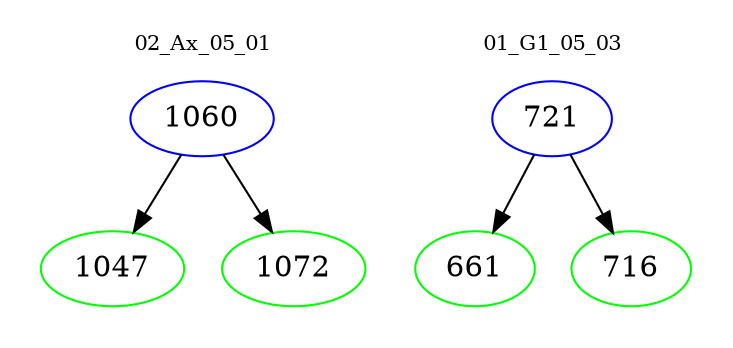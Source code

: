 digraph{
subgraph cluster_0 {
color = white
label = "02_Ax_05_01";
fontsize=10;
T0_1060 [label="1060", color="blue"]
T0_1060 -> T0_1047 [color="black"]
T0_1047 [label="1047", color="green"]
T0_1060 -> T0_1072 [color="black"]
T0_1072 [label="1072", color="green"]
}
subgraph cluster_1 {
color = white
label = "01_G1_05_03";
fontsize=10;
T1_721 [label="721", color="blue"]
T1_721 -> T1_661 [color="black"]
T1_661 [label="661", color="green"]
T1_721 -> T1_716 [color="black"]
T1_716 [label="716", color="green"]
}
}
